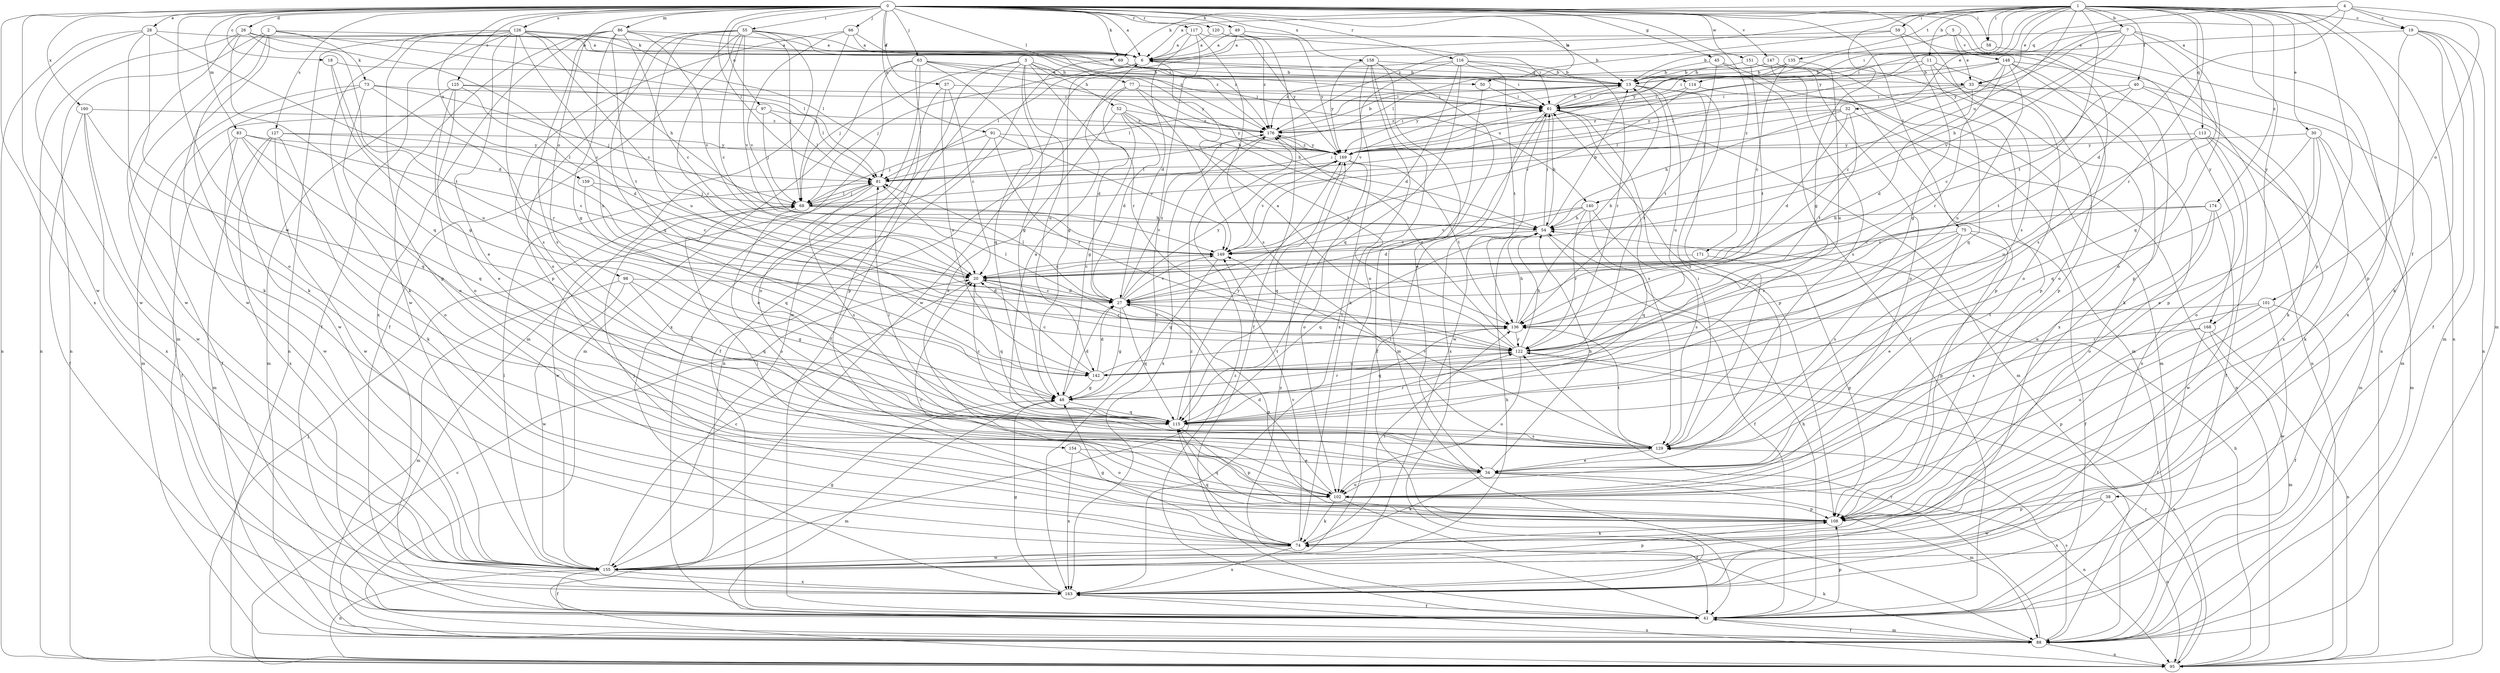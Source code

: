 strict digraph  {
0;
1;
2;
3;
4;
5;
6;
7;
11;
13;
18;
19;
20;
26;
27;
28;
30;
32;
33;
34;
37;
38;
40;
41;
45;
48;
49;
50;
52;
54;
55;
58;
59;
61;
63;
66;
68;
69;
73;
74;
75;
77;
81;
83;
86;
88;
91;
95;
97;
98;
101;
102;
108;
113;
114;
115;
116;
117;
120;
122;
125;
126;
127;
129;
135;
136;
140;
142;
147;
148;
149;
151;
154;
155;
158;
159;
160;
163;
168;
169;
171;
174;
176;
0 -> 6  [label=a];
0 -> 18  [label=c];
0 -> 26  [label=d];
0 -> 28  [label=e];
0 -> 37  [label=f];
0 -> 45  [label=g];
0 -> 49  [label=h];
0 -> 50  [label=h];
0 -> 55  [label=i];
0 -> 58  [label=i];
0 -> 63  [label=j];
0 -> 66  [label=j];
0 -> 69  [label=k];
0 -> 75  [label=l];
0 -> 77  [label=l];
0 -> 81  [label=l];
0 -> 83  [label=m];
0 -> 86  [label=m];
0 -> 91  [label=n];
0 -> 97  [label=o];
0 -> 98  [label=o];
0 -> 116  [label=r];
0 -> 117  [label=r];
0 -> 120  [label=r];
0 -> 125  [label=s];
0 -> 126  [label=s];
0 -> 127  [label=s];
0 -> 129  [label=s];
0 -> 147  [label=v];
0 -> 151  [label=w];
0 -> 154  [label=w];
0 -> 155  [label=w];
0 -> 158  [label=x];
0 -> 159  [label=x];
0 -> 160  [label=x];
0 -> 163  [label=x];
0 -> 168  [label=y];
0 -> 171  [label=z];
1 -> 7  [label=b];
1 -> 11  [label=b];
1 -> 19  [label=c];
1 -> 30  [label=e];
1 -> 32  [label=e];
1 -> 33  [label=e];
1 -> 38  [label=f];
1 -> 40  [label=f];
1 -> 48  [label=g];
1 -> 58  [label=i];
1 -> 59  [label=i];
1 -> 61  [label=i];
1 -> 69  [label=k];
1 -> 95  [label=n];
1 -> 108  [label=p];
1 -> 113  [label=q];
1 -> 122  [label=r];
1 -> 135  [label=t];
1 -> 136  [label=t];
1 -> 140  [label=u];
1 -> 168  [label=y];
1 -> 169  [label=y];
1 -> 174  [label=z];
1 -> 176  [label=z];
2 -> 69  [label=k];
2 -> 73  [label=k];
2 -> 74  [label=k];
2 -> 81  [label=l];
2 -> 88  [label=m];
2 -> 95  [label=n];
2 -> 155  [label=w];
3 -> 41  [label=f];
3 -> 48  [label=g];
3 -> 50  [label=h];
3 -> 52  [label=h];
3 -> 68  [label=j];
3 -> 122  [label=r];
3 -> 140  [label=u];
3 -> 142  [label=u];
3 -> 155  [label=w];
4 -> 6  [label=a];
4 -> 19  [label=c];
4 -> 27  [label=d];
4 -> 33  [label=e];
4 -> 88  [label=m];
4 -> 101  [label=o];
4 -> 114  [label=q];
5 -> 33  [label=e];
5 -> 108  [label=p];
5 -> 148  [label=v];
5 -> 169  [label=y];
6 -> 13  [label=b];
6 -> 48  [label=g];
6 -> 68  [label=j];
6 -> 114  [label=q];
7 -> 6  [label=a];
7 -> 54  [label=h];
7 -> 61  [label=i];
7 -> 102  [label=o];
7 -> 115  [label=q];
7 -> 149  [label=v];
7 -> 163  [label=x];
7 -> 169  [label=y];
11 -> 13  [label=b];
11 -> 81  [label=l];
11 -> 102  [label=o];
11 -> 108  [label=p];
11 -> 115  [label=q];
13 -> 61  [label=i];
13 -> 81  [label=l];
13 -> 108  [label=p];
13 -> 122  [label=r];
13 -> 129  [label=s];
13 -> 142  [label=u];
13 -> 169  [label=y];
18 -> 33  [label=e];
18 -> 48  [label=g];
18 -> 142  [label=u];
19 -> 6  [label=a];
19 -> 41  [label=f];
19 -> 74  [label=k];
19 -> 88  [label=m];
19 -> 95  [label=n];
19 -> 108  [label=p];
20 -> 27  [label=d];
20 -> 115  [label=q];
20 -> 122  [label=r];
26 -> 6  [label=a];
26 -> 20  [label=c];
26 -> 61  [label=i];
26 -> 95  [label=n];
26 -> 115  [label=q];
26 -> 136  [label=t];
26 -> 155  [label=w];
27 -> 20  [label=c];
27 -> 48  [label=g];
27 -> 81  [label=l];
27 -> 108  [label=p];
27 -> 115  [label=q];
27 -> 136  [label=t];
27 -> 149  [label=v];
27 -> 169  [label=y];
27 -> 176  [label=z];
28 -> 6  [label=a];
28 -> 27  [label=d];
28 -> 74  [label=k];
28 -> 95  [label=n];
28 -> 102  [label=o];
28 -> 155  [label=w];
30 -> 34  [label=e];
30 -> 74  [label=k];
30 -> 88  [label=m];
30 -> 102  [label=o];
30 -> 115  [label=q];
30 -> 169  [label=y];
32 -> 27  [label=d];
32 -> 54  [label=h];
32 -> 81  [label=l];
32 -> 95  [label=n];
32 -> 136  [label=t];
32 -> 176  [label=z];
33 -> 27  [label=d];
33 -> 61  [label=i];
33 -> 68  [label=j];
33 -> 108  [label=p];
33 -> 163  [label=x];
33 -> 169  [label=y];
34 -> 54  [label=h];
34 -> 61  [label=i];
34 -> 74  [label=k];
34 -> 88  [label=m];
34 -> 95  [label=n];
34 -> 102  [label=o];
37 -> 20  [label=c];
37 -> 61  [label=i];
37 -> 102  [label=o];
37 -> 142  [label=u];
38 -> 95  [label=n];
38 -> 108  [label=p];
38 -> 155  [label=w];
38 -> 163  [label=x];
40 -> 20  [label=c];
40 -> 61  [label=i];
40 -> 74  [label=k];
40 -> 88  [label=m];
40 -> 136  [label=t];
41 -> 54  [label=h];
41 -> 88  [label=m];
41 -> 108  [label=p];
41 -> 169  [label=y];
41 -> 176  [label=z];
45 -> 13  [label=b];
45 -> 41  [label=f];
45 -> 88  [label=m];
45 -> 136  [label=t];
48 -> 27  [label=d];
48 -> 88  [label=m];
48 -> 115  [label=q];
48 -> 122  [label=r];
49 -> 6  [label=a];
49 -> 13  [label=b];
49 -> 61  [label=i];
49 -> 155  [label=w];
49 -> 169  [label=y];
50 -> 41  [label=f];
50 -> 61  [label=i];
52 -> 27  [label=d];
52 -> 34  [label=e];
52 -> 48  [label=g];
52 -> 136  [label=t];
52 -> 169  [label=y];
52 -> 176  [label=z];
54 -> 13  [label=b];
54 -> 41  [label=f];
54 -> 61  [label=i];
54 -> 115  [label=q];
54 -> 149  [label=v];
55 -> 6  [label=a];
55 -> 20  [label=c];
55 -> 41  [label=f];
55 -> 68  [label=j];
55 -> 88  [label=m];
55 -> 108  [label=p];
55 -> 115  [label=q];
55 -> 122  [label=r];
55 -> 142  [label=u];
55 -> 149  [label=v];
55 -> 176  [label=z];
58 -> 13  [label=b];
58 -> 95  [label=n];
59 -> 6  [label=a];
59 -> 48  [label=g];
59 -> 81  [label=l];
59 -> 129  [label=s];
61 -> 13  [label=b];
61 -> 54  [label=h];
61 -> 88  [label=m];
61 -> 129  [label=s];
61 -> 155  [label=w];
61 -> 163  [label=x];
61 -> 176  [label=z];
63 -> 13  [label=b];
63 -> 41  [label=f];
63 -> 54  [label=h];
63 -> 88  [label=m];
63 -> 108  [label=p];
63 -> 115  [label=q];
63 -> 163  [label=x];
63 -> 169  [label=y];
66 -> 6  [label=a];
66 -> 68  [label=j];
66 -> 102  [label=o];
66 -> 149  [label=v];
66 -> 176  [label=z];
68 -> 54  [label=h];
68 -> 61  [label=i];
68 -> 81  [label=l];
68 -> 102  [label=o];
68 -> 149  [label=v];
69 -> 13  [label=b];
69 -> 61  [label=i];
69 -> 95  [label=n];
73 -> 61  [label=i];
73 -> 68  [label=j];
73 -> 88  [label=m];
73 -> 102  [label=o];
73 -> 122  [label=r];
73 -> 155  [label=w];
74 -> 48  [label=g];
74 -> 68  [label=j];
74 -> 115  [label=q];
74 -> 136  [label=t];
74 -> 149  [label=v];
74 -> 155  [label=w];
74 -> 163  [label=x];
75 -> 34  [label=e];
75 -> 41  [label=f];
75 -> 108  [label=p];
75 -> 122  [label=r];
75 -> 129  [label=s];
75 -> 149  [label=v];
77 -> 27  [label=d];
77 -> 41  [label=f];
77 -> 54  [label=h];
77 -> 61  [label=i];
77 -> 149  [label=v];
81 -> 68  [label=j];
81 -> 129  [label=s];
81 -> 155  [label=w];
83 -> 20  [label=c];
83 -> 41  [label=f];
83 -> 102  [label=o];
83 -> 115  [label=q];
83 -> 155  [label=w];
83 -> 169  [label=y];
86 -> 6  [label=a];
86 -> 20  [label=c];
86 -> 48  [label=g];
86 -> 129  [label=s];
86 -> 136  [label=t];
86 -> 149  [label=v];
86 -> 155  [label=w];
86 -> 163  [label=x];
86 -> 176  [label=z];
88 -> 41  [label=f];
88 -> 74  [label=k];
88 -> 95  [label=n];
88 -> 122  [label=r];
88 -> 129  [label=s];
91 -> 34  [label=e];
91 -> 68  [label=j];
91 -> 122  [label=r];
91 -> 149  [label=v];
91 -> 169  [label=y];
95 -> 20  [label=c];
95 -> 54  [label=h];
95 -> 68  [label=j];
95 -> 122  [label=r];
95 -> 163  [label=x];
97 -> 41  [label=f];
97 -> 68  [label=j];
97 -> 81  [label=l];
97 -> 176  [label=z];
98 -> 27  [label=d];
98 -> 48  [label=g];
98 -> 88  [label=m];
98 -> 115  [label=q];
98 -> 155  [label=w];
101 -> 41  [label=f];
101 -> 102  [label=o];
101 -> 129  [label=s];
101 -> 136  [label=t];
101 -> 155  [label=w];
102 -> 27  [label=d];
102 -> 41  [label=f];
102 -> 74  [label=k];
102 -> 108  [label=p];
108 -> 20  [label=c];
108 -> 68  [label=j];
108 -> 74  [label=k];
108 -> 115  [label=q];
113 -> 41  [label=f];
113 -> 88  [label=m];
113 -> 142  [label=u];
113 -> 163  [label=x];
113 -> 169  [label=y];
114 -> 61  [label=i];
114 -> 88  [label=m];
114 -> 149  [label=v];
115 -> 20  [label=c];
115 -> 108  [label=p];
115 -> 122  [label=r];
115 -> 129  [label=s];
115 -> 169  [label=y];
116 -> 13  [label=b];
116 -> 27  [label=d];
116 -> 81  [label=l];
116 -> 115  [label=q];
116 -> 122  [label=r];
116 -> 136  [label=t];
116 -> 149  [label=v];
117 -> 6  [label=a];
117 -> 27  [label=d];
117 -> 129  [label=s];
117 -> 163  [label=x];
117 -> 169  [label=y];
120 -> 6  [label=a];
120 -> 41  [label=f];
120 -> 176  [label=z];
122 -> 6  [label=a];
122 -> 54  [label=h];
122 -> 95  [label=n];
122 -> 102  [label=o];
122 -> 142  [label=u];
122 -> 176  [label=z];
125 -> 27  [label=d];
125 -> 34  [label=e];
125 -> 61  [label=i];
125 -> 81  [label=l];
125 -> 88  [label=m];
125 -> 102  [label=o];
126 -> 6  [label=a];
126 -> 20  [label=c];
126 -> 34  [label=e];
126 -> 41  [label=f];
126 -> 54  [label=h];
126 -> 74  [label=k];
126 -> 81  [label=l];
126 -> 95  [label=n];
126 -> 108  [label=p];
126 -> 129  [label=s];
126 -> 142  [label=u];
127 -> 74  [label=k];
127 -> 81  [label=l];
127 -> 88  [label=m];
127 -> 155  [label=w];
127 -> 163  [label=x];
127 -> 169  [label=y];
129 -> 6  [label=a];
129 -> 34  [label=e];
129 -> 61  [label=i];
129 -> 81  [label=l];
129 -> 136  [label=t];
129 -> 149  [label=v];
135 -> 13  [label=b];
135 -> 20  [label=c];
135 -> 142  [label=u];
135 -> 169  [label=y];
136 -> 13  [label=b];
136 -> 54  [label=h];
136 -> 81  [label=l];
136 -> 115  [label=q];
136 -> 122  [label=r];
140 -> 27  [label=d];
140 -> 54  [label=h];
140 -> 115  [label=q];
140 -> 122  [label=r];
140 -> 129  [label=s];
140 -> 149  [label=v];
142 -> 20  [label=c];
142 -> 27  [label=d];
142 -> 48  [label=g];
142 -> 136  [label=t];
147 -> 13  [label=b];
147 -> 108  [label=p];
147 -> 129  [label=s];
147 -> 163  [label=x];
147 -> 176  [label=z];
148 -> 13  [label=b];
148 -> 20  [label=c];
148 -> 61  [label=i];
148 -> 74  [label=k];
148 -> 95  [label=n];
148 -> 102  [label=o];
148 -> 122  [label=r];
148 -> 142  [label=u];
149 -> 20  [label=c];
149 -> 48  [label=g];
151 -> 13  [label=b];
151 -> 102  [label=o];
151 -> 108  [label=p];
151 -> 136  [label=t];
154 -> 34  [label=e];
154 -> 102  [label=o];
154 -> 163  [label=x];
155 -> 20  [label=c];
155 -> 41  [label=f];
155 -> 48  [label=g];
155 -> 54  [label=h];
155 -> 61  [label=i];
155 -> 81  [label=l];
155 -> 95  [label=n];
155 -> 108  [label=p];
155 -> 163  [label=x];
155 -> 176  [label=z];
158 -> 13  [label=b];
158 -> 34  [label=e];
158 -> 74  [label=k];
158 -> 88  [label=m];
158 -> 102  [label=o];
158 -> 163  [label=x];
158 -> 169  [label=y];
159 -> 20  [label=c];
159 -> 68  [label=j];
159 -> 115  [label=q];
160 -> 41  [label=f];
160 -> 115  [label=q];
160 -> 155  [label=w];
160 -> 163  [label=x];
160 -> 176  [label=z];
163 -> 41  [label=f];
163 -> 48  [label=g];
168 -> 41  [label=f];
168 -> 88  [label=m];
168 -> 95  [label=n];
168 -> 108  [label=p];
168 -> 122  [label=r];
169 -> 81  [label=l];
169 -> 102  [label=o];
169 -> 115  [label=q];
169 -> 136  [label=t];
169 -> 149  [label=v];
169 -> 176  [label=z];
171 -> 20  [label=c];
171 -> 108  [label=p];
174 -> 20  [label=c];
174 -> 34  [label=e];
174 -> 54  [label=h];
174 -> 102  [label=o];
174 -> 155  [label=w];
176 -> 13  [label=b];
176 -> 61  [label=i];
176 -> 163  [label=x];
176 -> 169  [label=y];
}
